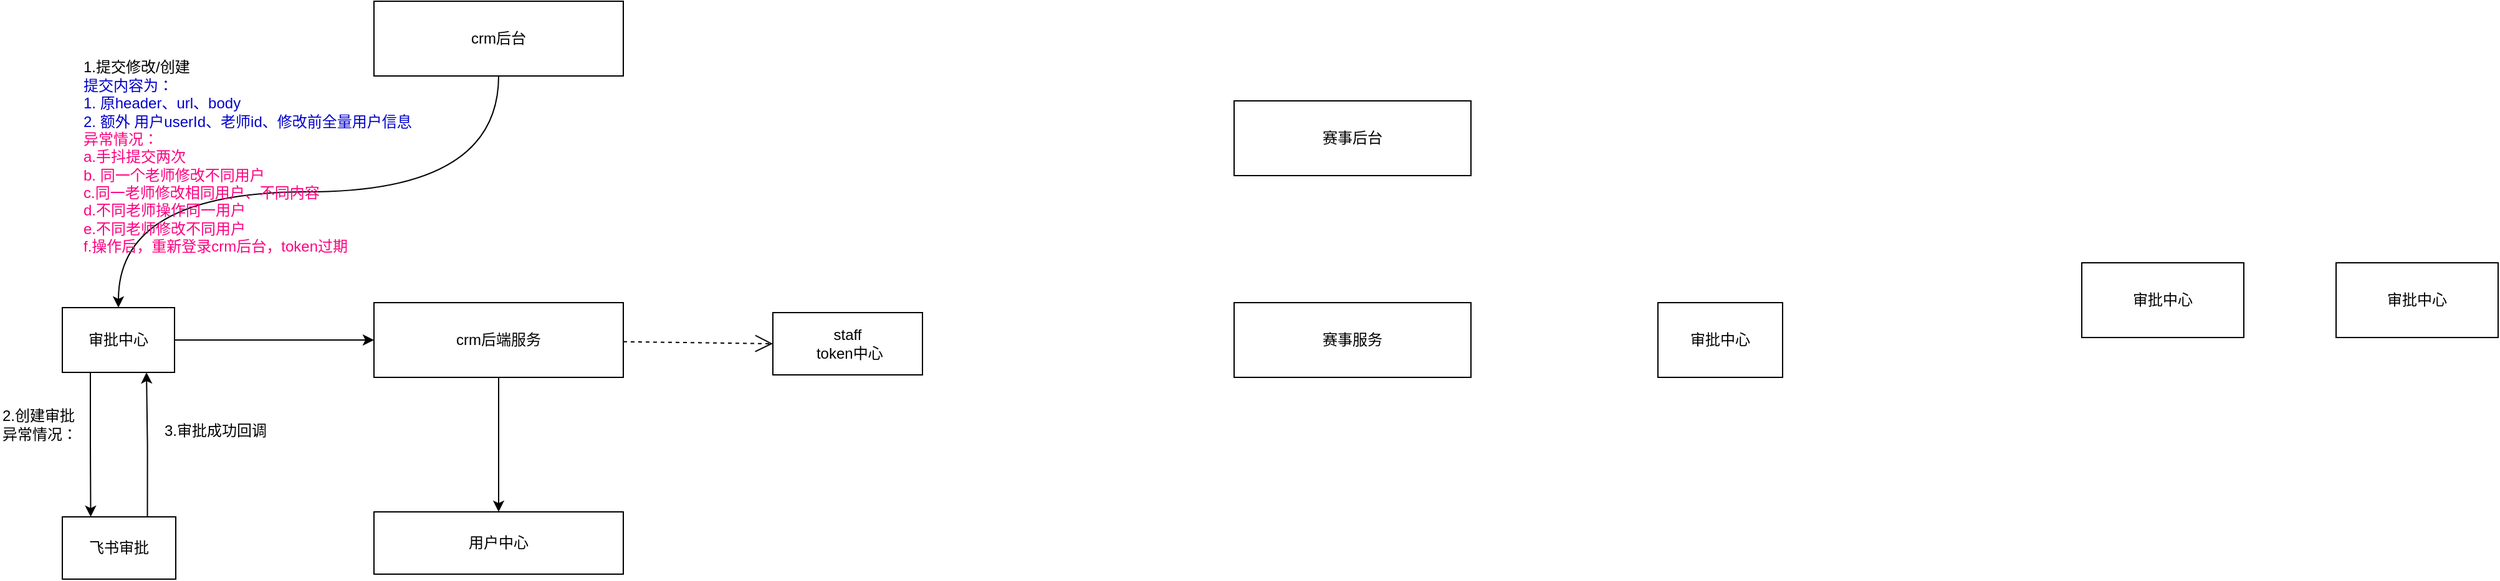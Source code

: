 <mxfile version="22.1.7" type="github">
  <diagram name="第 1 页" id="31AeGMw_1z83WCatpMYb">
    <mxGraphModel dx="2261" dy="756" grid="1" gridSize="10" guides="1" tooltips="1" connect="1" arrows="1" fold="1" page="1" pageScale="1" pageWidth="827" pageHeight="1169" math="0" shadow="0">
      <root>
        <mxCell id="0" />
        <mxCell id="1" parent="0" />
        <mxCell id="3wynmw63Yajw8kt6DfwZ-13" style="edgeStyle=orthogonalEdgeStyle;rounded=0;orthogonalLoop=1;jettySize=auto;html=1;exitX=0.5;exitY=1;exitDx=0;exitDy=0;entryX=0.5;entryY=0;entryDx=0;entryDy=0;curved=1;" edge="1" parent="1" source="3wynmw63Yajw8kt6DfwZ-1" target="3wynmw63Yajw8kt6DfwZ-3">
          <mxGeometry relative="1" as="geometry" />
        </mxCell>
        <mxCell id="3wynmw63Yajw8kt6DfwZ-1" value="crm后台" style="rounded=0;whiteSpace=wrap;html=1;" vertex="1" parent="1">
          <mxGeometry x="80" y="150" width="200" height="60" as="geometry" />
        </mxCell>
        <mxCell id="3wynmw63Yajw8kt6DfwZ-2" value="赛事后台" style="rounded=0;whiteSpace=wrap;html=1;" vertex="1" parent="1">
          <mxGeometry x="770" y="230" width="190" height="60" as="geometry" />
        </mxCell>
        <mxCell id="3wynmw63Yajw8kt6DfwZ-15" style="edgeStyle=orthogonalEdgeStyle;rounded=0;orthogonalLoop=1;jettySize=auto;html=1;exitX=1;exitY=0.5;exitDx=0;exitDy=0;entryX=0;entryY=0.5;entryDx=0;entryDy=0;" edge="1" parent="1" source="3wynmw63Yajw8kt6DfwZ-3" target="3wynmw63Yajw8kt6DfwZ-4">
          <mxGeometry relative="1" as="geometry" />
        </mxCell>
        <mxCell id="3wynmw63Yajw8kt6DfwZ-17" style="edgeStyle=orthogonalEdgeStyle;rounded=0;orthogonalLoop=1;jettySize=auto;html=1;exitX=0.25;exitY=1;exitDx=0;exitDy=0;entryX=0.25;entryY=0;entryDx=0;entryDy=0;" edge="1" parent="1" source="3wynmw63Yajw8kt6DfwZ-3" target="3wynmw63Yajw8kt6DfwZ-16">
          <mxGeometry relative="1" as="geometry" />
        </mxCell>
        <mxCell id="3wynmw63Yajw8kt6DfwZ-3" value="审批中心" style="rounded=0;whiteSpace=wrap;html=1;" vertex="1" parent="1">
          <mxGeometry x="-170" y="396" width="90" height="52" as="geometry" />
        </mxCell>
        <mxCell id="3wynmw63Yajw8kt6DfwZ-21" style="edgeStyle=orthogonalEdgeStyle;rounded=0;orthogonalLoop=1;jettySize=auto;html=1;exitX=0.5;exitY=1;exitDx=0;exitDy=0;" edge="1" parent="1" source="3wynmw63Yajw8kt6DfwZ-4" target="3wynmw63Yajw8kt6DfwZ-5">
          <mxGeometry relative="1" as="geometry" />
        </mxCell>
        <mxCell id="3wynmw63Yajw8kt6DfwZ-4" value="crm后端服务" style="rounded=0;whiteSpace=wrap;html=1;" vertex="1" parent="1">
          <mxGeometry x="80" y="392" width="200" height="60" as="geometry" />
        </mxCell>
        <mxCell id="3wynmw63Yajw8kt6DfwZ-5" value="用户中心" style="rounded=0;whiteSpace=wrap;html=1;" vertex="1" parent="1">
          <mxGeometry x="80" y="560" width="200" height="50" as="geometry" />
        </mxCell>
        <mxCell id="3wynmw63Yajw8kt6DfwZ-6" value="赛事服务" style="rounded=0;whiteSpace=wrap;html=1;" vertex="1" parent="1">
          <mxGeometry x="770" y="392" width="190" height="60" as="geometry" />
        </mxCell>
        <mxCell id="3wynmw63Yajw8kt6DfwZ-8" value="staff&lt;br&gt;&amp;nbsp;token中心" style="rounded=0;whiteSpace=wrap;html=1;" vertex="1" parent="1">
          <mxGeometry x="400" y="400" width="120" height="50" as="geometry" />
        </mxCell>
        <mxCell id="3wynmw63Yajw8kt6DfwZ-10" value="审批中心" style="rounded=0;whiteSpace=wrap;html=1;" vertex="1" parent="1">
          <mxGeometry x="1110" y="392" width="100" height="60" as="geometry" />
        </mxCell>
        <mxCell id="3wynmw63Yajw8kt6DfwZ-11" value="审批中心" style="rounded=0;whiteSpace=wrap;html=1;" vertex="1" parent="1">
          <mxGeometry x="1450" y="360" width="130" height="60" as="geometry" />
        </mxCell>
        <mxCell id="3wynmw63Yajw8kt6DfwZ-12" value="审批中心" style="rounded=0;whiteSpace=wrap;html=1;" vertex="1" parent="1">
          <mxGeometry x="1654" y="360" width="130" height="60" as="geometry" />
        </mxCell>
        <mxCell id="3wynmw63Yajw8kt6DfwZ-14" value="1.提交修改/创建&lt;br&gt;&lt;font color=&quot;#0000cc&quot;&gt;提交内容为：&lt;br style=&quot;border-color: var(--border-color);&quot;&gt;1. 原header、url、body&lt;br style=&quot;border-color: var(--border-color);&quot;&gt;2. 额外 用户userId、老师id、修改前全量用户信息&lt;br&gt;&lt;/font&gt;&lt;font color=&quot;#ff0080&quot;&gt;异常情况：&lt;br&gt;a.手抖提交两次&lt;br&gt;b.&amp;nbsp;同一个老师修改不同用户&lt;br&gt;c.同一老师修改相同用户、不同内容&lt;br&gt;d.不同老师操作同一用户&lt;br&gt;e.不同老师修改不同用户&lt;br&gt;f.操作后，重新登录crm后台，token过期&lt;/font&gt;" style="text;html=1;strokeColor=none;fillColor=none;align=left;verticalAlign=middle;whiteSpace=wrap;rounded=0;" vertex="1" parent="1">
          <mxGeometry x="-155" y="190" width="275" height="170" as="geometry" />
        </mxCell>
        <mxCell id="3wynmw63Yajw8kt6DfwZ-18" style="edgeStyle=orthogonalEdgeStyle;rounded=0;orthogonalLoop=1;jettySize=auto;html=1;exitX=0.75;exitY=0;exitDx=0;exitDy=0;entryX=0.75;entryY=1;entryDx=0;entryDy=0;" edge="1" parent="1" source="3wynmw63Yajw8kt6DfwZ-16" target="3wynmw63Yajw8kt6DfwZ-3">
          <mxGeometry relative="1" as="geometry" />
        </mxCell>
        <mxCell id="3wynmw63Yajw8kt6DfwZ-16" value="飞书审批" style="rounded=0;whiteSpace=wrap;html=1;" vertex="1" parent="1">
          <mxGeometry x="-170" y="564" width="91" height="50" as="geometry" />
        </mxCell>
        <mxCell id="3wynmw63Yajw8kt6DfwZ-25" value="" style="endArrow=open;endSize=12;dashed=1;html=1;rounded=0;entryX=0;entryY=0.5;entryDx=0;entryDy=0;" edge="1" parent="1" source="3wynmw63Yajw8kt6DfwZ-4" target="3wynmw63Yajw8kt6DfwZ-8">
          <mxGeometry width="160" relative="1" as="geometry">
            <mxPoint x="280" y="422" as="sourcePoint" />
            <mxPoint x="440" y="422" as="targetPoint" />
          </mxGeometry>
        </mxCell>
        <mxCell id="3wynmw63Yajw8kt6DfwZ-26" value="2.创建审批&lt;br&gt;异常情况：" style="text;html=1;strokeColor=none;fillColor=none;align=left;verticalAlign=middle;whiteSpace=wrap;rounded=0;" vertex="1" parent="1">
          <mxGeometry x="-220" y="460" width="80" height="60" as="geometry" />
        </mxCell>
        <mxCell id="3wynmw63Yajw8kt6DfwZ-28" value="3.审批成功回调" style="text;html=1;strokeColor=none;fillColor=none;align=left;verticalAlign=middle;whiteSpace=wrap;rounded=0;" vertex="1" parent="1">
          <mxGeometry x="-90" y="480" width="90" height="30" as="geometry" />
        </mxCell>
        <mxCell id="3wynmw63Yajw8kt6DfwZ-29" value="&lt;font color=&quot;#990000&quot;&gt;&lt;br&gt;&lt;/font&gt;" style="text;html=1;strokeColor=none;fillColor=none;align=left;verticalAlign=middle;whiteSpace=wrap;rounded=0;" vertex="1" parent="1">
          <mxGeometry x="330" y="190" width="200" height="100" as="geometry" />
        </mxCell>
      </root>
    </mxGraphModel>
  </diagram>
</mxfile>
